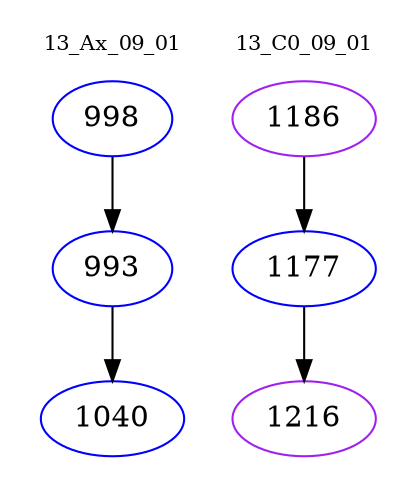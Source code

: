digraph{
subgraph cluster_0 {
color = white
label = "13_Ax_09_01";
fontsize=10;
T0_998 [label="998", color="blue"]
T0_998 -> T0_993 [color="black"]
T0_993 [label="993", color="blue"]
T0_993 -> T0_1040 [color="black"]
T0_1040 [label="1040", color="blue"]
}
subgraph cluster_1 {
color = white
label = "13_C0_09_01";
fontsize=10;
T1_1186 [label="1186", color="purple"]
T1_1186 -> T1_1177 [color="black"]
T1_1177 [label="1177", color="blue"]
T1_1177 -> T1_1216 [color="black"]
T1_1216 [label="1216", color="purple"]
}
}
